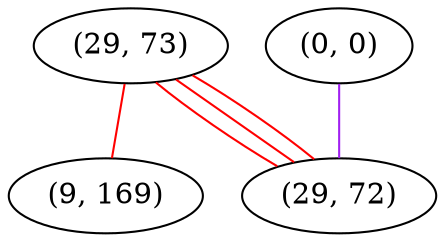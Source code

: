 graph "" {
"(29, 73)";
"(0, 0)";
"(9, 169)";
"(29, 72)";
"(29, 73)" -- "(9, 169)"  [color=red, key=0, weight=1];
"(29, 73)" -- "(29, 72)"  [color=red, key=0, weight=1];
"(29, 73)" -- "(29, 72)"  [color=red, key=1, weight=1];
"(29, 73)" -- "(29, 72)"  [color=red, key=2, weight=1];
"(0, 0)" -- "(29, 72)"  [color=purple, key=0, weight=4];
}
